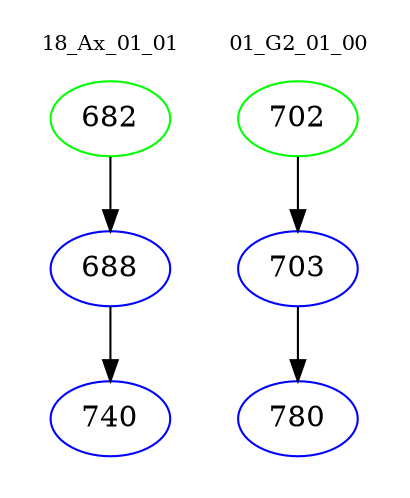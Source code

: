 digraph{
subgraph cluster_0 {
color = white
label = "18_Ax_01_01";
fontsize=10;
T0_682 [label="682", color="green"]
T0_682 -> T0_688 [color="black"]
T0_688 [label="688", color="blue"]
T0_688 -> T0_740 [color="black"]
T0_740 [label="740", color="blue"]
}
subgraph cluster_1 {
color = white
label = "01_G2_01_00";
fontsize=10;
T1_702 [label="702", color="green"]
T1_702 -> T1_703 [color="black"]
T1_703 [label="703", color="blue"]
T1_703 -> T1_780 [color="black"]
T1_780 [label="780", color="blue"]
}
}

